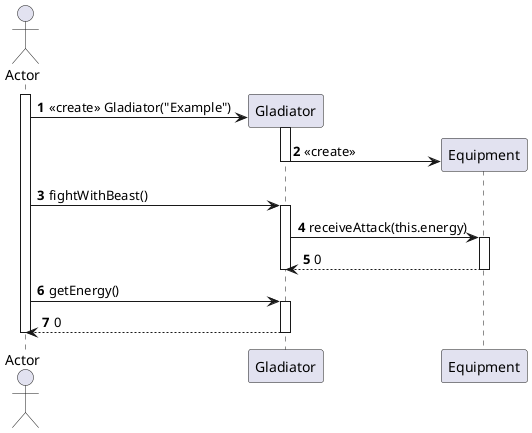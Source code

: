 @startuml
'https://plantuml.com/sequence-diagram

autonumber
actor Actor
activate Actor
create Gladiator

Actor -> Gladiator: <<create>> Gladiator("Example")
activate Gladiator
    create Equipment
    Gladiator -> Equipment: <<create>>
deactivate Gladiator

Actor -> Gladiator: fightWithBeast()
activate Gladiator
    Gladiator -> Equipment: receiveAttack(this.energy)
    activate Equipment
        Equipment --> Gladiator: 0
    deactivate Equipment
deactivate Gladiator

Actor -> Gladiator: getEnergy()
activate Gladiator
        Gladiator --> Actor: 0
deactivate Gladiator
deactivate Actor
@enduml